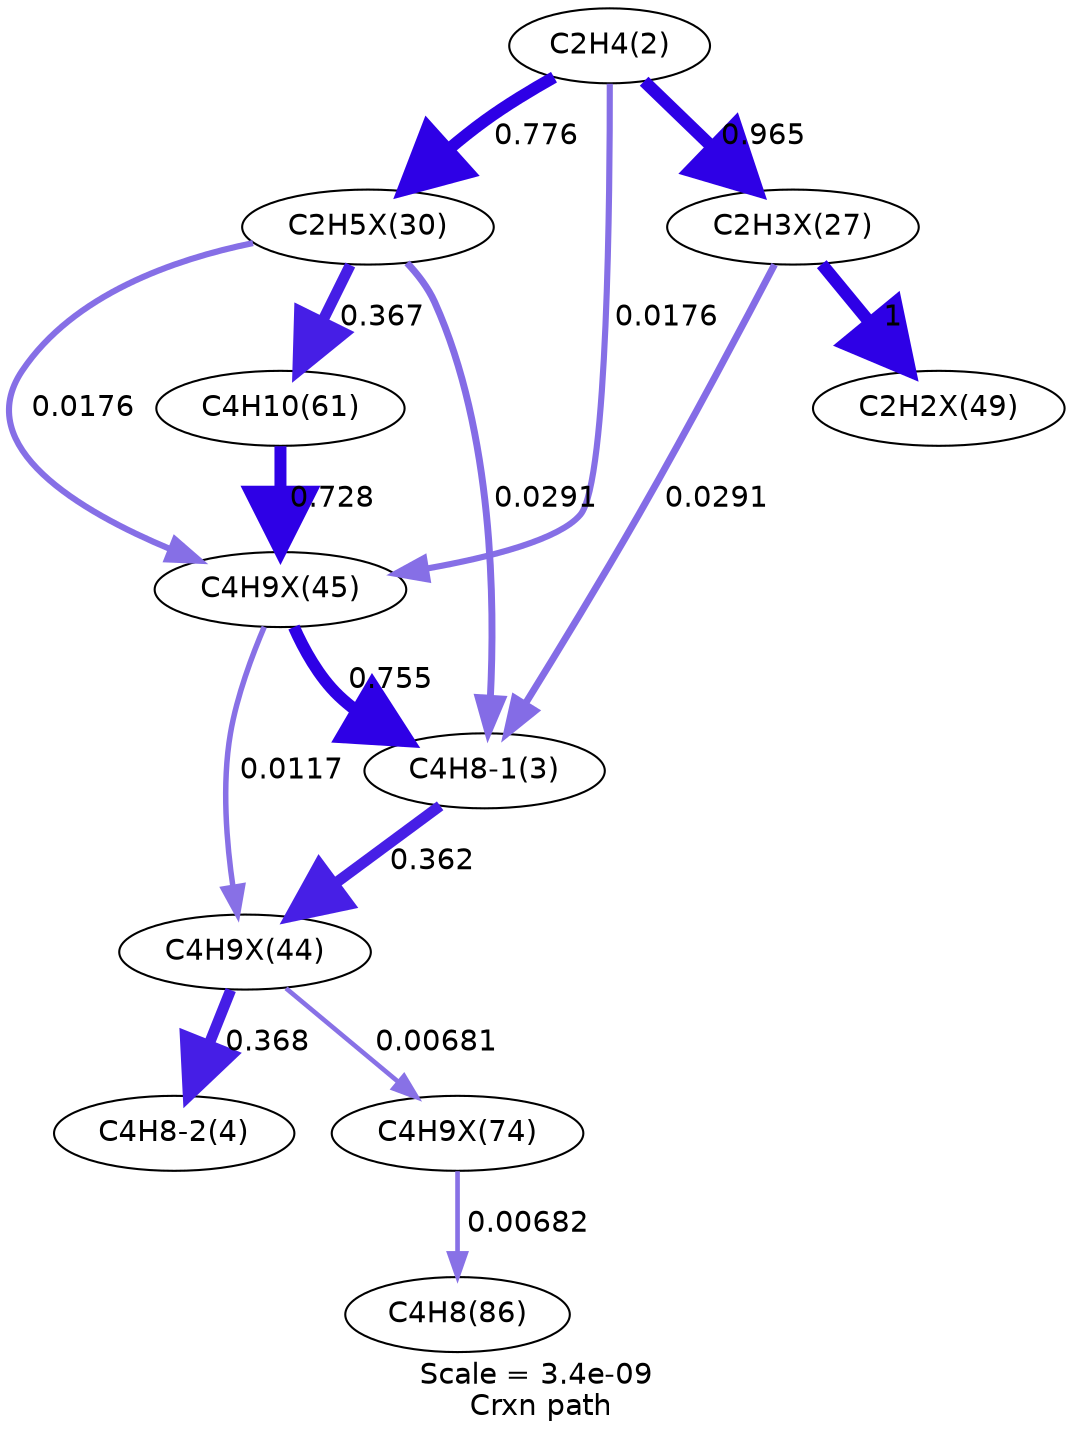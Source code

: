 digraph reaction_paths {
center=1;
s5 -> s13[fontname="Helvetica", style="setlinewidth(5.97)", arrowsize=2.99, color="0.7, 1.47, 0.9"
, label=" 0.965"];
s5 -> s14[fontname="Helvetica", style="setlinewidth(5.81)", arrowsize=2.9, color="0.7, 1.28, 0.9"
, label=" 0.776"];
s5 -> s16[fontname="Helvetica", style="setlinewidth(2.95)", arrowsize=1.48, color="0.7, 0.518, 0.9"
, label=" 0.0176"];
s13 -> s17[fontname="Helvetica", style="setlinewidth(6)", arrowsize=3, color="0.7, 1.5, 0.9"
, label=" 1"];
s13 -> s6[fontname="Helvetica", style="setlinewidth(3.33)", arrowsize=1.66, color="0.7, 0.529, 0.9"
, label=" 0.0291"];
s14 -> s6[fontname="Helvetica", style="setlinewidth(3.33)", arrowsize=1.66, color="0.7, 0.529, 0.9"
, label=" 0.0291"];
s16 -> s6[fontname="Helvetica", style="setlinewidth(5.79)", arrowsize=2.89, color="0.7, 1.25, 0.9"
, label=" 0.755"];
s6 -> s15[fontname="Helvetica", style="setlinewidth(5.23)", arrowsize=2.62, color="0.7, 0.862, 0.9"
, label=" 0.362"];
s14 -> s8[fontname="Helvetica", style="setlinewidth(5.24)", arrowsize=2.62, color="0.7, 0.867, 0.9"
, label=" 0.367"];
s14 -> s16[fontname="Helvetica", style="setlinewidth(2.95)", arrowsize=1.48, color="0.7, 0.518, 0.9"
, label=" 0.0176"];
s8 -> s16[fontname="Helvetica", style="setlinewidth(5.76)", arrowsize=2.88, color="0.7, 1.23, 0.9"
, label=" 0.728"];
s16 -> s15[fontname="Helvetica", style="setlinewidth(2.64)", arrowsize=1.32, color="0.7, 0.512, 0.9"
, label=" 0.0117"];
s15 -> s7[fontname="Helvetica", style="setlinewidth(5.25)", arrowsize=2.62, color="0.7, 0.868, 0.9"
, label=" 0.368"];
s15 -> s19[fontname="Helvetica", style="setlinewidth(2.23)", arrowsize=1.12, color="0.7, 0.507, 0.9"
, label=" 0.00681"];
s19 -> s9[fontname="Helvetica", style="setlinewidth(2.23)", arrowsize=1.12, color="0.7, 0.507, 0.9"
, label=" 0.00682"];
s5 [ fontname="Helvetica", label="C2H4(2)"];
s6 [ fontname="Helvetica", label="C4H8-1(3)"];
s7 [ fontname="Helvetica", label="C4H8-2(4)"];
s8 [ fontname="Helvetica", label="C4H10(61)"];
s9 [ fontname="Helvetica", label="C4H8(86)"];
s13 [ fontname="Helvetica", label="C2H3X(27)"];
s14 [ fontname="Helvetica", label="C2H5X(30)"];
s15 [ fontname="Helvetica", label="C4H9X(44)"];
s16 [ fontname="Helvetica", label="C4H9X(45)"];
s17 [ fontname="Helvetica", label="C2H2X(49)"];
s19 [ fontname="Helvetica", label="C4H9X(74)"];
 label = "Scale = 3.4e-09\l Crxn path";
 fontname = "Helvetica";
}
